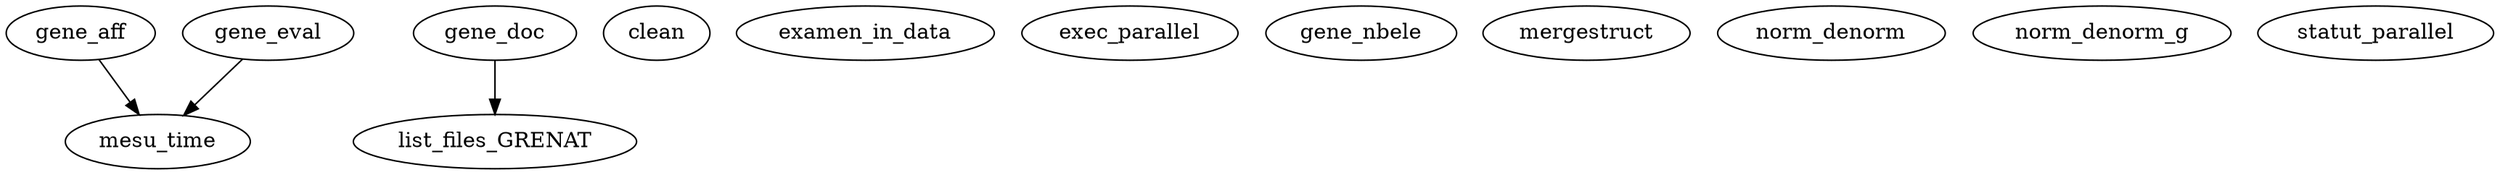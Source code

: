 /* Created by mdot for Matlab */
digraph m2html {
  gene_aff -> mesu_time;
  gene_doc -> list_files_GRENAT;
  gene_eval -> mesu_time;

  clean [URL="clean.html"];
  examen_in_data [URL="examen_in_data.html"];
  exec_parallel [URL="exec_parallel.html"];
  gene_aff [URL="gene_aff.html"];
  gene_doc [URL="gene_doc.html"];
  gene_eval [URL="gene_eval.html"];
  gene_nbele [URL="gene_nbele.html"];
  list_files_GRENAT [URL="list_files_GRENAT.html"];
  mergestruct [URL="mergestruct.html"];
  mesu_time [URL="mesu_time.html"];
  norm_denorm [URL="norm_denorm.html"];
  norm_denorm_g [URL="norm_denorm_g.html"];
  statut_parallel [URL="statut_parallel.html"];
}